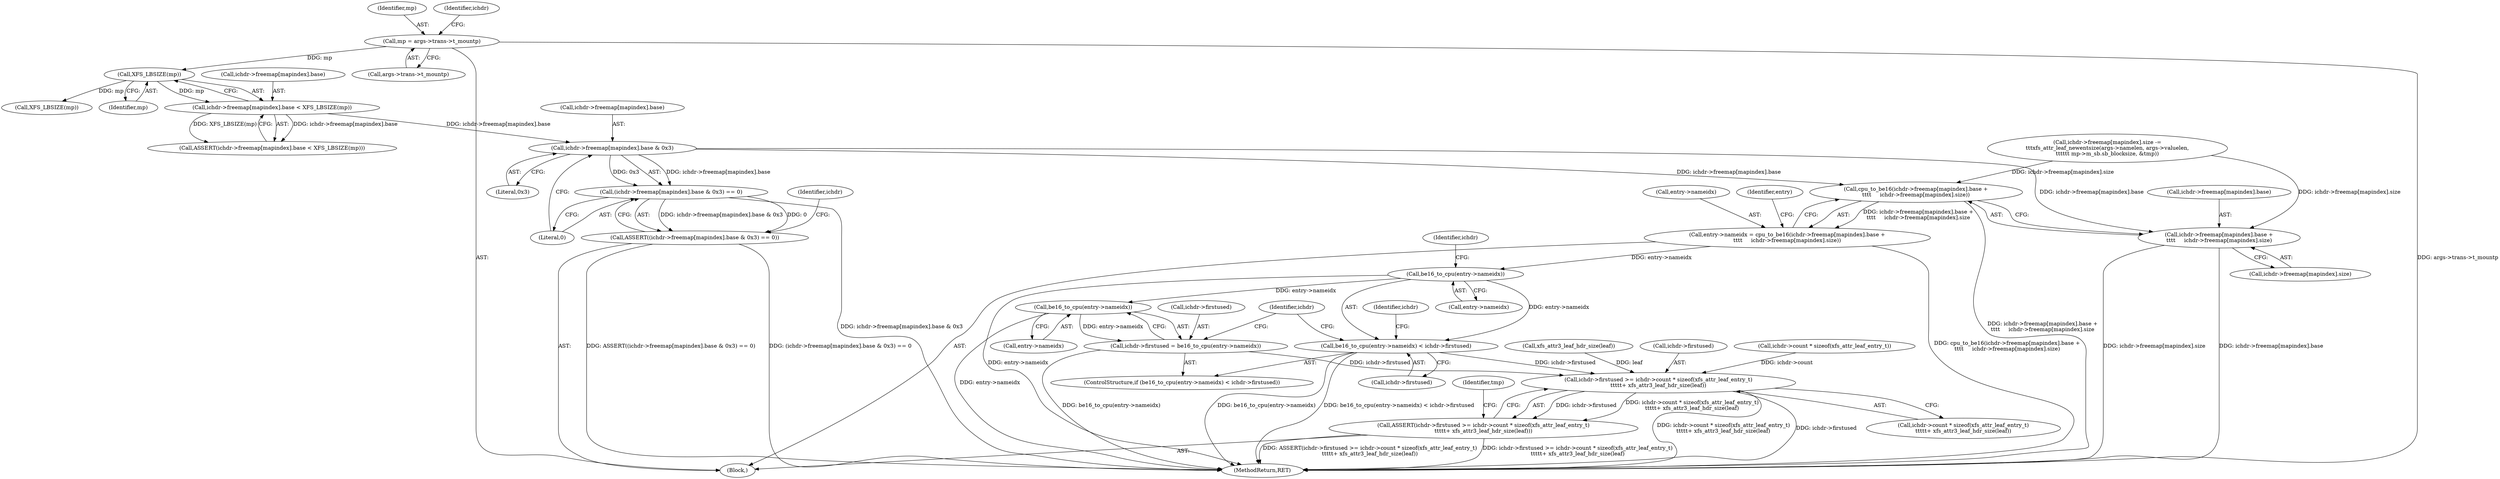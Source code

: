 digraph "0_linux_8275cdd0e7ac550dcce2b3ef6d2fb3b808c1ae59_2@API" {
"1000221" [label="(Call,ichdr->freemap[mapindex].base & 0x3)"];
"1000209" [label="(Call,ichdr->freemap[mapindex].base < XFS_LBSIZE(mp))"];
"1000217" [label="(Call,XFS_LBSIZE(mp))"];
"1000201" [label="(Call,mp = args->trans->t_mountp)"];
"1000220" [label="(Call,(ichdr->freemap[mapindex].base & 0x3) == 0)"];
"1000219" [label="(Call,ASSERT((ichdr->freemap[mapindex].base & 0x3) == 0))"];
"1000302" [label="(Call,cpu_to_be16(ichdr->freemap[mapindex].base +\n\t\t\t\t     ichdr->freemap[mapindex].size))"];
"1000298" [label="(Call,entry->nameidx = cpu_to_be16(ichdr->freemap[mapindex].base +\n\t\t\t\t     ichdr->freemap[mapindex].size))"];
"1000568" [label="(Call,be16_to_cpu(entry->nameidx))"];
"1000567" [label="(Call,be16_to_cpu(entry->nameidx) < ichdr->firstused)"];
"1000584" [label="(Call,ichdr->firstused >= ichdr->count * sizeof(xfs_attr_leaf_entry_t)\n\t\t\t\t\t+ xfs_attr3_leaf_hdr_size(leaf))"];
"1000583" [label="(Call,ASSERT(ichdr->firstused >= ichdr->count * sizeof(xfs_attr_leaf_entry_t)\n\t\t\t\t\t+ xfs_attr3_leaf_hdr_size(leaf)))"];
"1000579" [label="(Call,be16_to_cpu(entry->nameidx))"];
"1000575" [label="(Call,ichdr->firstused = be16_to_cpu(entry->nameidx))"];
"1000303" [label="(Call,ichdr->freemap[mapindex].base +\n\t\t\t\t     ichdr->freemap[mapindex].size)"];
"1000576" [label="(Call,ichdr->firstused)"];
"1000311" [label="(Call,ichdr->freemap[mapindex].size)"];
"1000567" [label="(Call,be16_to_cpu(entry->nameidx) < ichdr->firstused)"];
"1000210" [label="(Call,ichdr->freemap[mapindex].base)"];
"1000302" [label="(Call,cpu_to_be16(ichdr->freemap[mapindex].base +\n\t\t\t\t     ichdr->freemap[mapindex].size))"];
"1000217" [label="(Call,XFS_LBSIZE(mp))"];
"1000229" [label="(Literal,0x3)"];
"1000203" [label="(Call,args->trans->t_mountp)"];
"1000262" [label="(Call,XFS_LBSIZE(mp))"];
"1000202" [label="(Identifier,mp)"];
"1000201" [label="(Call,mp = args->trans->t_mountp)"];
"1000583" [label="(Call,ASSERT(ichdr->firstused >= ichdr->count * sizeof(xfs_attr_leaf_entry_t)\n\t\t\t\t\t+ xfs_attr3_leaf_hdr_size(leaf)))"];
"1000219" [label="(Call,ASSERT((ichdr->freemap[mapindex].base & 0x3) == 0))"];
"1000586" [label="(Identifier,ichdr)"];
"1000595" [label="(Call,xfs_attr3_leaf_hdr_size(leaf))"];
"1000218" [label="(Identifier,mp)"];
"1000236" [label="(Identifier,ichdr)"];
"1000303" [label="(Call,ichdr->freemap[mapindex].base +\n\t\t\t\t     ichdr->freemap[mapindex].size)"];
"1000304" [label="(Call,ichdr->freemap[mapindex].base)"];
"1000220" [label="(Call,(ichdr->freemap[mapindex].base & 0x3) == 0)"];
"1000584" [label="(Call,ichdr->firstused >= ichdr->count * sizeof(xfs_attr_leaf_entry_t)\n\t\t\t\t\t+ xfs_attr3_leaf_hdr_size(leaf))"];
"1000580" [label="(Call,entry->nameidx)"];
"1000298" [label="(Call,entry->nameidx = cpu_to_be16(ichdr->freemap[mapindex].base +\n\t\t\t\t     ichdr->freemap[mapindex].size))"];
"1000209" [label="(Call,ichdr->freemap[mapindex].base < XFS_LBSIZE(mp))"];
"1000221" [label="(Call,ichdr->freemap[mapindex].base & 0x3)"];
"1000110" [label="(Block,)"];
"1000579" [label="(Call,be16_to_cpu(entry->nameidx))"];
"1000588" [label="(Call,ichdr->count * sizeof(xfs_attr_leaf_entry_t)\n\t\t\t\t\t+ xfs_attr3_leaf_hdr_size(leaf))"];
"1000299" [label="(Call,entry->nameidx)"];
"1000572" [label="(Call,ichdr->firstused)"];
"1000276" [label="(Call,ichdr->freemap[mapindex].size -=\n\t\t\txfs_attr_leaf_newentsize(args->namelen, args->valuelen,\n\t\t\t\t\t\t mp->m_sb.sb_blocksize, &tmp))"];
"1000320" [label="(Identifier,entry)"];
"1000662" [label="(MethodReturn,RET)"];
"1000573" [label="(Identifier,ichdr)"];
"1000208" [label="(Call,ASSERT(ichdr->freemap[mapindex].base < XFS_LBSIZE(mp)))"];
"1000566" [label="(ControlStructure,if (be16_to_cpu(entry->nameidx) < ichdr->firstused))"];
"1000575" [label="(Call,ichdr->firstused = be16_to_cpu(entry->nameidx))"];
"1000598" [label="(Identifier,tmp)"];
"1000230" [label="(Literal,0)"];
"1000569" [label="(Call,entry->nameidx)"];
"1000577" [label="(Identifier,ichdr)"];
"1000585" [label="(Call,ichdr->firstused)"];
"1000589" [label="(Call,ichdr->count * sizeof(xfs_attr_leaf_entry_t))"];
"1000213" [label="(Identifier,ichdr)"];
"1000222" [label="(Call,ichdr->freemap[mapindex].base)"];
"1000568" [label="(Call,be16_to_cpu(entry->nameidx))"];
"1000221" -> "1000220"  [label="AST: "];
"1000221" -> "1000229"  [label="CFG: "];
"1000222" -> "1000221"  [label="AST: "];
"1000229" -> "1000221"  [label="AST: "];
"1000230" -> "1000221"  [label="CFG: "];
"1000221" -> "1000220"  [label="DDG: ichdr->freemap[mapindex].base"];
"1000221" -> "1000220"  [label="DDG: 0x3"];
"1000209" -> "1000221"  [label="DDG: ichdr->freemap[mapindex].base"];
"1000221" -> "1000302"  [label="DDG: ichdr->freemap[mapindex].base"];
"1000221" -> "1000303"  [label="DDG: ichdr->freemap[mapindex].base"];
"1000209" -> "1000208"  [label="AST: "];
"1000209" -> "1000217"  [label="CFG: "];
"1000210" -> "1000209"  [label="AST: "];
"1000217" -> "1000209"  [label="AST: "];
"1000208" -> "1000209"  [label="CFG: "];
"1000209" -> "1000208"  [label="DDG: ichdr->freemap[mapindex].base"];
"1000209" -> "1000208"  [label="DDG: XFS_LBSIZE(mp)"];
"1000217" -> "1000209"  [label="DDG: mp"];
"1000217" -> "1000218"  [label="CFG: "];
"1000218" -> "1000217"  [label="AST: "];
"1000201" -> "1000217"  [label="DDG: mp"];
"1000217" -> "1000262"  [label="DDG: mp"];
"1000201" -> "1000110"  [label="AST: "];
"1000201" -> "1000203"  [label="CFG: "];
"1000202" -> "1000201"  [label="AST: "];
"1000203" -> "1000201"  [label="AST: "];
"1000213" -> "1000201"  [label="CFG: "];
"1000201" -> "1000662"  [label="DDG: args->trans->t_mountp"];
"1000220" -> "1000219"  [label="AST: "];
"1000220" -> "1000230"  [label="CFG: "];
"1000230" -> "1000220"  [label="AST: "];
"1000219" -> "1000220"  [label="CFG: "];
"1000220" -> "1000662"  [label="DDG: ichdr->freemap[mapindex].base & 0x3"];
"1000220" -> "1000219"  [label="DDG: ichdr->freemap[mapindex].base & 0x3"];
"1000220" -> "1000219"  [label="DDG: 0"];
"1000219" -> "1000110"  [label="AST: "];
"1000236" -> "1000219"  [label="CFG: "];
"1000219" -> "1000662"  [label="DDG: ASSERT((ichdr->freemap[mapindex].base & 0x3) == 0)"];
"1000219" -> "1000662"  [label="DDG: (ichdr->freemap[mapindex].base & 0x3) == 0"];
"1000302" -> "1000298"  [label="AST: "];
"1000302" -> "1000303"  [label="CFG: "];
"1000303" -> "1000302"  [label="AST: "];
"1000298" -> "1000302"  [label="CFG: "];
"1000302" -> "1000662"  [label="DDG: ichdr->freemap[mapindex].base +\n\t\t\t\t     ichdr->freemap[mapindex].size"];
"1000302" -> "1000298"  [label="DDG: ichdr->freemap[mapindex].base +\n\t\t\t\t     ichdr->freemap[mapindex].size"];
"1000276" -> "1000302"  [label="DDG: ichdr->freemap[mapindex].size"];
"1000298" -> "1000110"  [label="AST: "];
"1000299" -> "1000298"  [label="AST: "];
"1000320" -> "1000298"  [label="CFG: "];
"1000298" -> "1000662"  [label="DDG: cpu_to_be16(ichdr->freemap[mapindex].base +\n\t\t\t\t     ichdr->freemap[mapindex].size)"];
"1000298" -> "1000568"  [label="DDG: entry->nameidx"];
"1000568" -> "1000567"  [label="AST: "];
"1000568" -> "1000569"  [label="CFG: "];
"1000569" -> "1000568"  [label="AST: "];
"1000573" -> "1000568"  [label="CFG: "];
"1000568" -> "1000662"  [label="DDG: entry->nameidx"];
"1000568" -> "1000567"  [label="DDG: entry->nameidx"];
"1000568" -> "1000579"  [label="DDG: entry->nameidx"];
"1000567" -> "1000566"  [label="AST: "];
"1000567" -> "1000572"  [label="CFG: "];
"1000572" -> "1000567"  [label="AST: "];
"1000577" -> "1000567"  [label="CFG: "];
"1000586" -> "1000567"  [label="CFG: "];
"1000567" -> "1000662"  [label="DDG: be16_to_cpu(entry->nameidx)"];
"1000567" -> "1000662"  [label="DDG: be16_to_cpu(entry->nameidx) < ichdr->firstused"];
"1000567" -> "1000584"  [label="DDG: ichdr->firstused"];
"1000584" -> "1000583"  [label="AST: "];
"1000584" -> "1000588"  [label="CFG: "];
"1000585" -> "1000584"  [label="AST: "];
"1000588" -> "1000584"  [label="AST: "];
"1000583" -> "1000584"  [label="CFG: "];
"1000584" -> "1000662"  [label="DDG: ichdr->count * sizeof(xfs_attr_leaf_entry_t)\n\t\t\t\t\t+ xfs_attr3_leaf_hdr_size(leaf)"];
"1000584" -> "1000662"  [label="DDG: ichdr->firstused"];
"1000584" -> "1000583"  [label="DDG: ichdr->firstused"];
"1000584" -> "1000583"  [label="DDG: ichdr->count * sizeof(xfs_attr_leaf_entry_t)\n\t\t\t\t\t+ xfs_attr3_leaf_hdr_size(leaf)"];
"1000575" -> "1000584"  [label="DDG: ichdr->firstused"];
"1000589" -> "1000584"  [label="DDG: ichdr->count"];
"1000595" -> "1000584"  [label="DDG: leaf"];
"1000583" -> "1000110"  [label="AST: "];
"1000598" -> "1000583"  [label="CFG: "];
"1000583" -> "1000662"  [label="DDG: ASSERT(ichdr->firstused >= ichdr->count * sizeof(xfs_attr_leaf_entry_t)\n\t\t\t\t\t+ xfs_attr3_leaf_hdr_size(leaf))"];
"1000583" -> "1000662"  [label="DDG: ichdr->firstused >= ichdr->count * sizeof(xfs_attr_leaf_entry_t)\n\t\t\t\t\t+ xfs_attr3_leaf_hdr_size(leaf)"];
"1000579" -> "1000575"  [label="AST: "];
"1000579" -> "1000580"  [label="CFG: "];
"1000580" -> "1000579"  [label="AST: "];
"1000575" -> "1000579"  [label="CFG: "];
"1000579" -> "1000662"  [label="DDG: entry->nameidx"];
"1000579" -> "1000575"  [label="DDG: entry->nameidx"];
"1000575" -> "1000566"  [label="AST: "];
"1000576" -> "1000575"  [label="AST: "];
"1000586" -> "1000575"  [label="CFG: "];
"1000575" -> "1000662"  [label="DDG: be16_to_cpu(entry->nameidx)"];
"1000303" -> "1000311"  [label="CFG: "];
"1000304" -> "1000303"  [label="AST: "];
"1000311" -> "1000303"  [label="AST: "];
"1000303" -> "1000662"  [label="DDG: ichdr->freemap[mapindex].base"];
"1000303" -> "1000662"  [label="DDG: ichdr->freemap[mapindex].size"];
"1000276" -> "1000303"  [label="DDG: ichdr->freemap[mapindex].size"];
}
